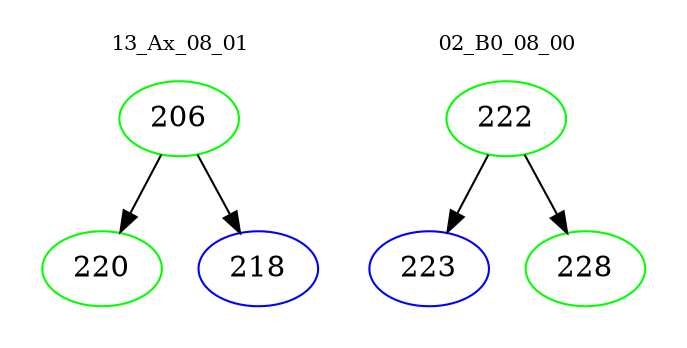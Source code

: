 digraph{
subgraph cluster_0 {
color = white
label = "13_Ax_08_01";
fontsize=10;
T0_206 [label="206", color="green"]
T0_206 -> T0_220 [color="black"]
T0_220 [label="220", color="green"]
T0_206 -> T0_218 [color="black"]
T0_218 [label="218", color="blue"]
}
subgraph cluster_1 {
color = white
label = "02_B0_08_00";
fontsize=10;
T1_222 [label="222", color="green"]
T1_222 -> T1_223 [color="black"]
T1_223 [label="223", color="blue"]
T1_222 -> T1_228 [color="black"]
T1_228 [label="228", color="green"]
}
}
